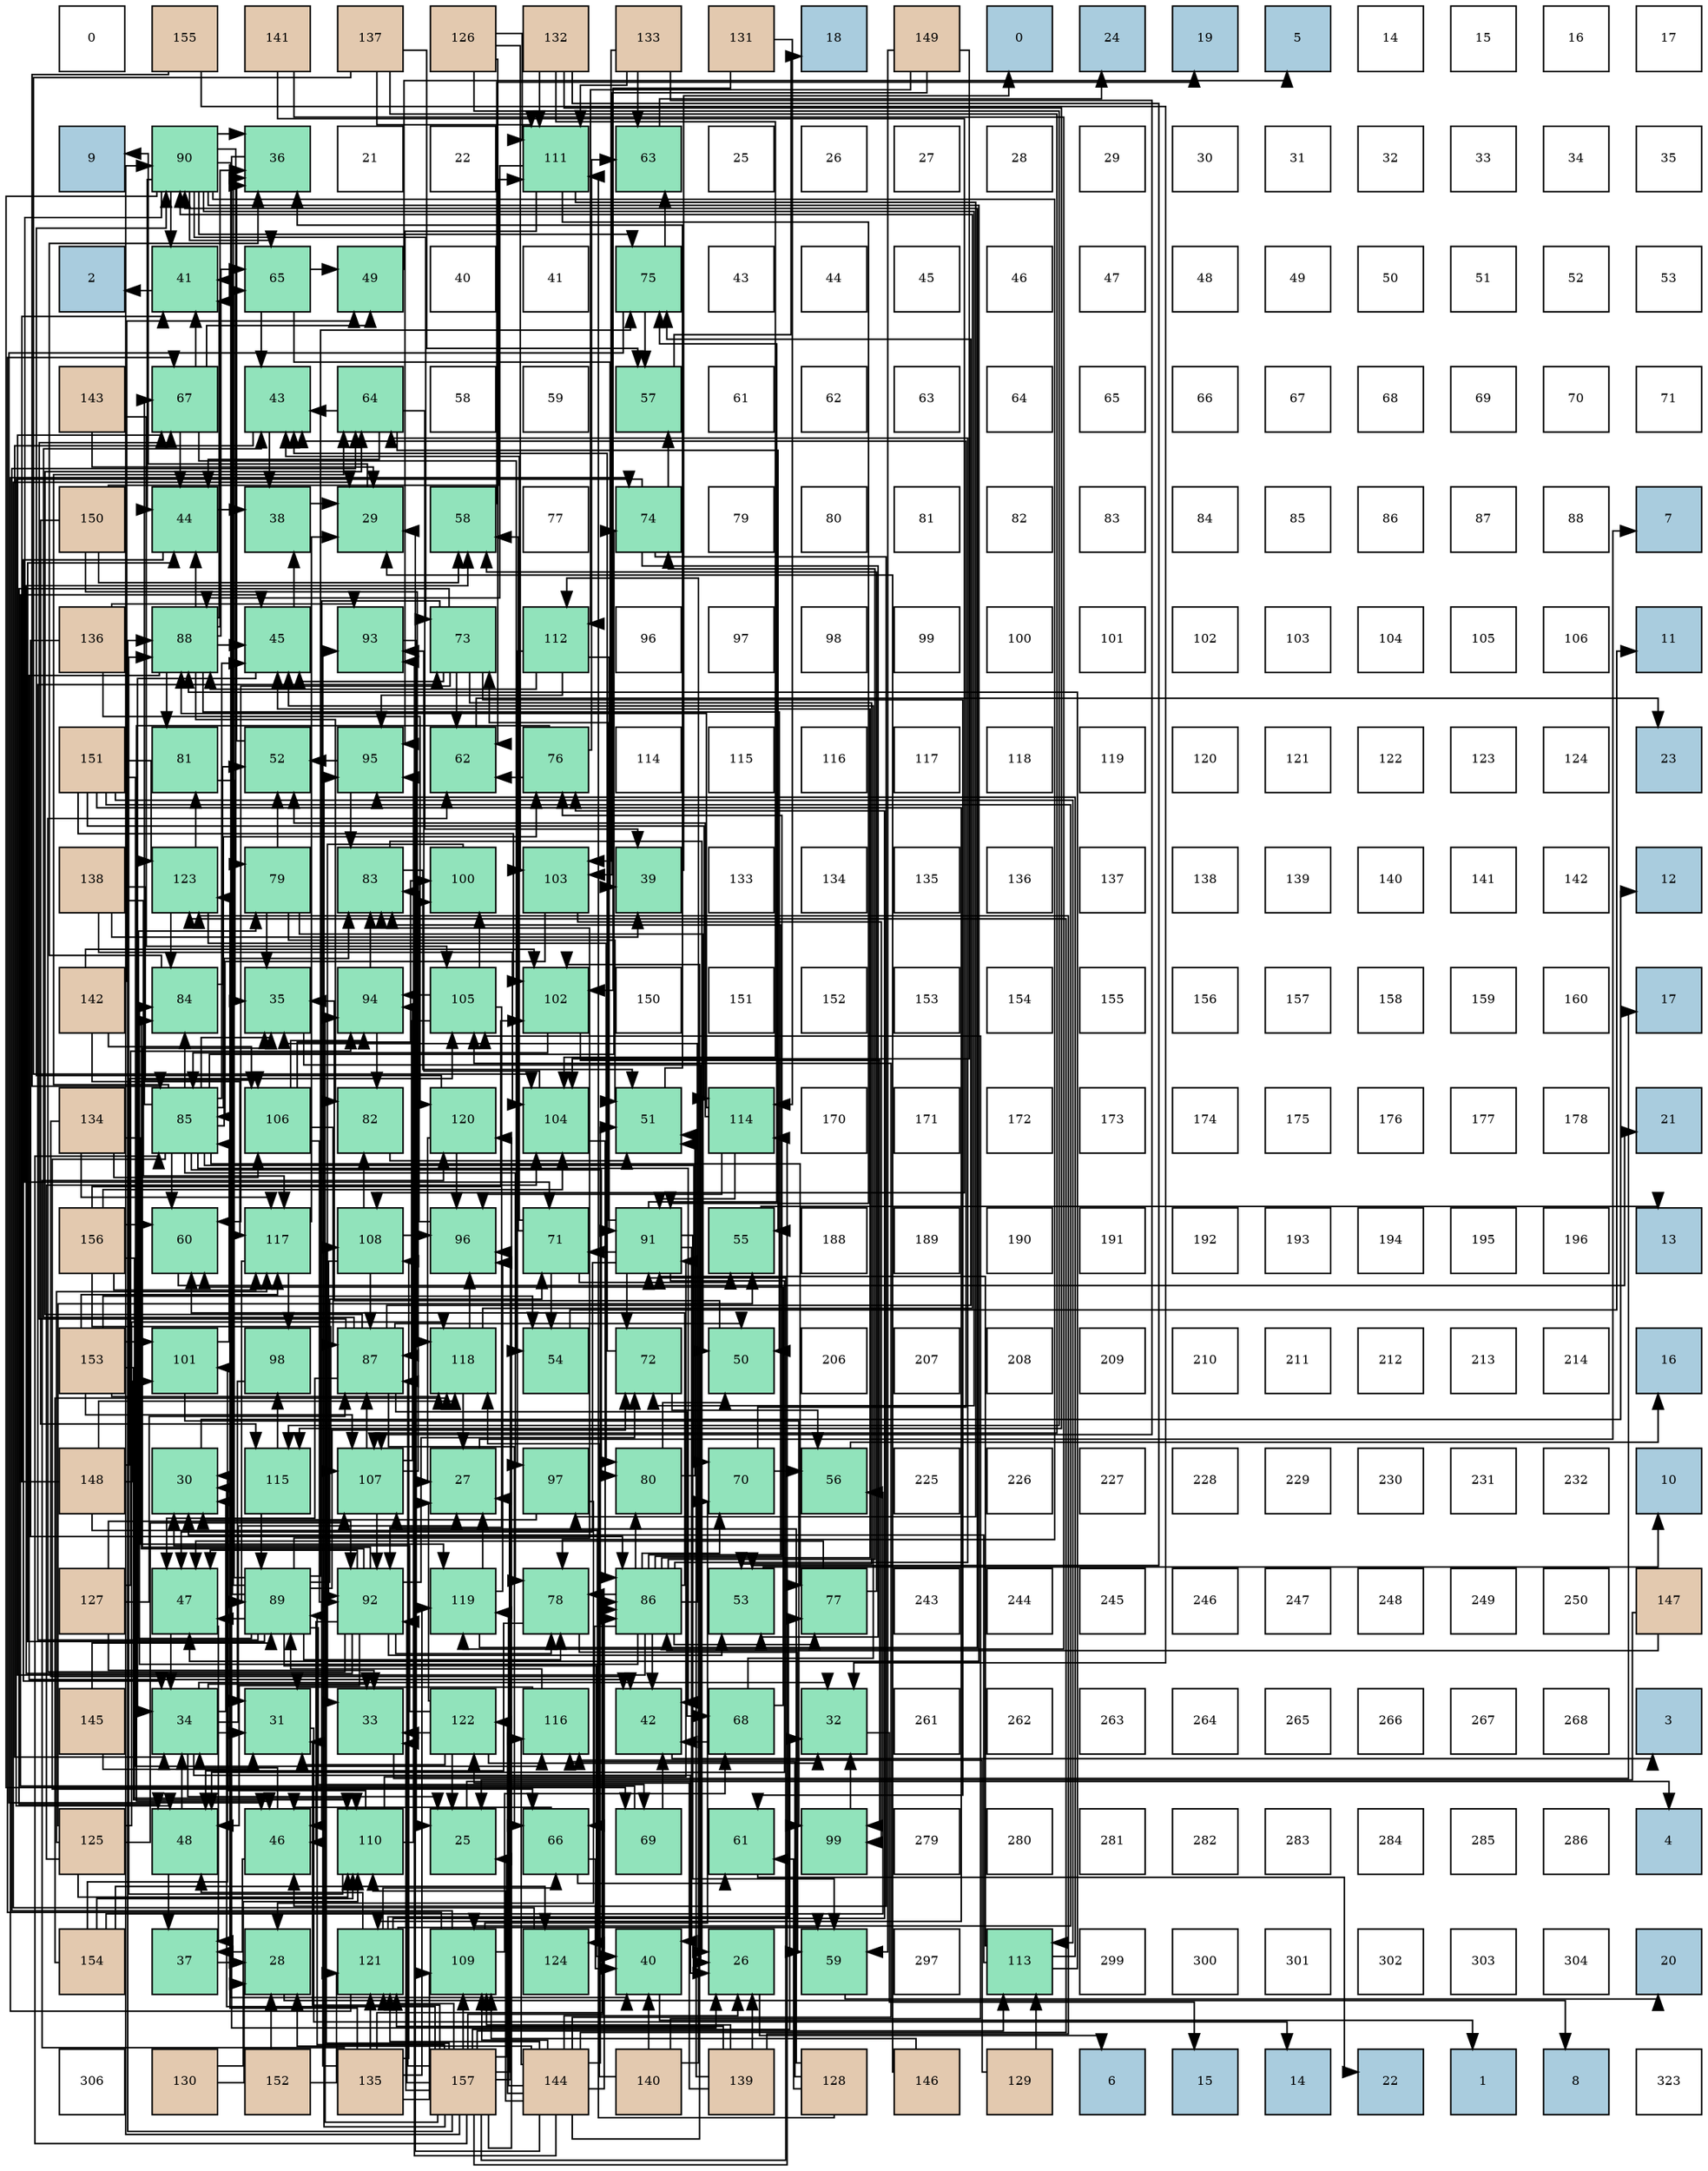 digraph layout{
 rankdir=TB;
 splines=ortho;
 node [style=filled shape=square fixedsize=true width=0.6];
0[label="0", fontsize=8, fillcolor="#ffffff"];
1[label="155", fontsize=8, fillcolor="#e3c9af"];
2[label="141", fontsize=8, fillcolor="#e3c9af"];
3[label="137", fontsize=8, fillcolor="#e3c9af"];
4[label="126", fontsize=8, fillcolor="#e3c9af"];
5[label="132", fontsize=8, fillcolor="#e3c9af"];
6[label="133", fontsize=8, fillcolor="#e3c9af"];
7[label="131", fontsize=8, fillcolor="#e3c9af"];
8[label="18", fontsize=8, fillcolor="#a9ccde"];
9[label="149", fontsize=8, fillcolor="#e3c9af"];
10[label="0", fontsize=8, fillcolor="#a9ccde"];
11[label="24", fontsize=8, fillcolor="#a9ccde"];
12[label="19", fontsize=8, fillcolor="#a9ccde"];
13[label="5", fontsize=8, fillcolor="#a9ccde"];
14[label="14", fontsize=8, fillcolor="#ffffff"];
15[label="15", fontsize=8, fillcolor="#ffffff"];
16[label="16", fontsize=8, fillcolor="#ffffff"];
17[label="17", fontsize=8, fillcolor="#ffffff"];
18[label="9", fontsize=8, fillcolor="#a9ccde"];
19[label="90", fontsize=8, fillcolor="#91e3bb"];
20[label="36", fontsize=8, fillcolor="#91e3bb"];
21[label="21", fontsize=8, fillcolor="#ffffff"];
22[label="22", fontsize=8, fillcolor="#ffffff"];
23[label="111", fontsize=8, fillcolor="#91e3bb"];
24[label="63", fontsize=8, fillcolor="#91e3bb"];
25[label="25", fontsize=8, fillcolor="#ffffff"];
26[label="26", fontsize=8, fillcolor="#ffffff"];
27[label="27", fontsize=8, fillcolor="#ffffff"];
28[label="28", fontsize=8, fillcolor="#ffffff"];
29[label="29", fontsize=8, fillcolor="#ffffff"];
30[label="30", fontsize=8, fillcolor="#ffffff"];
31[label="31", fontsize=8, fillcolor="#ffffff"];
32[label="32", fontsize=8, fillcolor="#ffffff"];
33[label="33", fontsize=8, fillcolor="#ffffff"];
34[label="34", fontsize=8, fillcolor="#ffffff"];
35[label="35", fontsize=8, fillcolor="#ffffff"];
36[label="2", fontsize=8, fillcolor="#a9ccde"];
37[label="41", fontsize=8, fillcolor="#91e3bb"];
38[label="65", fontsize=8, fillcolor="#91e3bb"];
39[label="49", fontsize=8, fillcolor="#91e3bb"];
40[label="40", fontsize=8, fillcolor="#ffffff"];
41[label="41", fontsize=8, fillcolor="#ffffff"];
42[label="75", fontsize=8, fillcolor="#91e3bb"];
43[label="43", fontsize=8, fillcolor="#ffffff"];
44[label="44", fontsize=8, fillcolor="#ffffff"];
45[label="45", fontsize=8, fillcolor="#ffffff"];
46[label="46", fontsize=8, fillcolor="#ffffff"];
47[label="47", fontsize=8, fillcolor="#ffffff"];
48[label="48", fontsize=8, fillcolor="#ffffff"];
49[label="49", fontsize=8, fillcolor="#ffffff"];
50[label="50", fontsize=8, fillcolor="#ffffff"];
51[label="51", fontsize=8, fillcolor="#ffffff"];
52[label="52", fontsize=8, fillcolor="#ffffff"];
53[label="53", fontsize=8, fillcolor="#ffffff"];
54[label="143", fontsize=8, fillcolor="#e3c9af"];
55[label="67", fontsize=8, fillcolor="#91e3bb"];
56[label="43", fontsize=8, fillcolor="#91e3bb"];
57[label="64", fontsize=8, fillcolor="#91e3bb"];
58[label="58", fontsize=8, fillcolor="#ffffff"];
59[label="59", fontsize=8, fillcolor="#ffffff"];
60[label="57", fontsize=8, fillcolor="#91e3bb"];
61[label="61", fontsize=8, fillcolor="#ffffff"];
62[label="62", fontsize=8, fillcolor="#ffffff"];
63[label="63", fontsize=8, fillcolor="#ffffff"];
64[label="64", fontsize=8, fillcolor="#ffffff"];
65[label="65", fontsize=8, fillcolor="#ffffff"];
66[label="66", fontsize=8, fillcolor="#ffffff"];
67[label="67", fontsize=8, fillcolor="#ffffff"];
68[label="68", fontsize=8, fillcolor="#ffffff"];
69[label="69", fontsize=8, fillcolor="#ffffff"];
70[label="70", fontsize=8, fillcolor="#ffffff"];
71[label="71", fontsize=8, fillcolor="#ffffff"];
72[label="150", fontsize=8, fillcolor="#e3c9af"];
73[label="44", fontsize=8, fillcolor="#91e3bb"];
74[label="38", fontsize=8, fillcolor="#91e3bb"];
75[label="29", fontsize=8, fillcolor="#91e3bb"];
76[label="58", fontsize=8, fillcolor="#91e3bb"];
77[label="77", fontsize=8, fillcolor="#ffffff"];
78[label="74", fontsize=8, fillcolor="#91e3bb"];
79[label="79", fontsize=8, fillcolor="#ffffff"];
80[label="80", fontsize=8, fillcolor="#ffffff"];
81[label="81", fontsize=8, fillcolor="#ffffff"];
82[label="82", fontsize=8, fillcolor="#ffffff"];
83[label="83", fontsize=8, fillcolor="#ffffff"];
84[label="84", fontsize=8, fillcolor="#ffffff"];
85[label="85", fontsize=8, fillcolor="#ffffff"];
86[label="86", fontsize=8, fillcolor="#ffffff"];
87[label="87", fontsize=8, fillcolor="#ffffff"];
88[label="88", fontsize=8, fillcolor="#ffffff"];
89[label="7", fontsize=8, fillcolor="#a9ccde"];
90[label="136", fontsize=8, fillcolor="#e3c9af"];
91[label="88", fontsize=8, fillcolor="#91e3bb"];
92[label="45", fontsize=8, fillcolor="#91e3bb"];
93[label="93", fontsize=8, fillcolor="#91e3bb"];
94[label="73", fontsize=8, fillcolor="#91e3bb"];
95[label="112", fontsize=8, fillcolor="#91e3bb"];
96[label="96", fontsize=8, fillcolor="#ffffff"];
97[label="97", fontsize=8, fillcolor="#ffffff"];
98[label="98", fontsize=8, fillcolor="#ffffff"];
99[label="99", fontsize=8, fillcolor="#ffffff"];
100[label="100", fontsize=8, fillcolor="#ffffff"];
101[label="101", fontsize=8, fillcolor="#ffffff"];
102[label="102", fontsize=8, fillcolor="#ffffff"];
103[label="103", fontsize=8, fillcolor="#ffffff"];
104[label="104", fontsize=8, fillcolor="#ffffff"];
105[label="105", fontsize=8, fillcolor="#ffffff"];
106[label="106", fontsize=8, fillcolor="#ffffff"];
107[label="11", fontsize=8, fillcolor="#a9ccde"];
108[label="151", fontsize=8, fillcolor="#e3c9af"];
109[label="81", fontsize=8, fillcolor="#91e3bb"];
110[label="52", fontsize=8, fillcolor="#91e3bb"];
111[label="95", fontsize=8, fillcolor="#91e3bb"];
112[label="62", fontsize=8, fillcolor="#91e3bb"];
113[label="76", fontsize=8, fillcolor="#91e3bb"];
114[label="114", fontsize=8, fillcolor="#ffffff"];
115[label="115", fontsize=8, fillcolor="#ffffff"];
116[label="116", fontsize=8, fillcolor="#ffffff"];
117[label="117", fontsize=8, fillcolor="#ffffff"];
118[label="118", fontsize=8, fillcolor="#ffffff"];
119[label="119", fontsize=8, fillcolor="#ffffff"];
120[label="120", fontsize=8, fillcolor="#ffffff"];
121[label="121", fontsize=8, fillcolor="#ffffff"];
122[label="122", fontsize=8, fillcolor="#ffffff"];
123[label="123", fontsize=8, fillcolor="#ffffff"];
124[label="124", fontsize=8, fillcolor="#ffffff"];
125[label="23", fontsize=8, fillcolor="#a9ccde"];
126[label="138", fontsize=8, fillcolor="#e3c9af"];
127[label="123", fontsize=8, fillcolor="#91e3bb"];
128[label="79", fontsize=8, fillcolor="#91e3bb"];
129[label="83", fontsize=8, fillcolor="#91e3bb"];
130[label="100", fontsize=8, fillcolor="#91e3bb"];
131[label="103", fontsize=8, fillcolor="#91e3bb"];
132[label="39", fontsize=8, fillcolor="#91e3bb"];
133[label="133", fontsize=8, fillcolor="#ffffff"];
134[label="134", fontsize=8, fillcolor="#ffffff"];
135[label="135", fontsize=8, fillcolor="#ffffff"];
136[label="136", fontsize=8, fillcolor="#ffffff"];
137[label="137", fontsize=8, fillcolor="#ffffff"];
138[label="138", fontsize=8, fillcolor="#ffffff"];
139[label="139", fontsize=8, fillcolor="#ffffff"];
140[label="140", fontsize=8, fillcolor="#ffffff"];
141[label="141", fontsize=8, fillcolor="#ffffff"];
142[label="142", fontsize=8, fillcolor="#ffffff"];
143[label="12", fontsize=8, fillcolor="#a9ccde"];
144[label="142", fontsize=8, fillcolor="#e3c9af"];
145[label="84", fontsize=8, fillcolor="#91e3bb"];
146[label="35", fontsize=8, fillcolor="#91e3bb"];
147[label="94", fontsize=8, fillcolor="#91e3bb"];
148[label="105", fontsize=8, fillcolor="#91e3bb"];
149[label="102", fontsize=8, fillcolor="#91e3bb"];
150[label="150", fontsize=8, fillcolor="#ffffff"];
151[label="151", fontsize=8, fillcolor="#ffffff"];
152[label="152", fontsize=8, fillcolor="#ffffff"];
153[label="153", fontsize=8, fillcolor="#ffffff"];
154[label="154", fontsize=8, fillcolor="#ffffff"];
155[label="155", fontsize=8, fillcolor="#ffffff"];
156[label="156", fontsize=8, fillcolor="#ffffff"];
157[label="157", fontsize=8, fillcolor="#ffffff"];
158[label="158", fontsize=8, fillcolor="#ffffff"];
159[label="159", fontsize=8, fillcolor="#ffffff"];
160[label="160", fontsize=8, fillcolor="#ffffff"];
161[label="17", fontsize=8, fillcolor="#a9ccde"];
162[label="134", fontsize=8, fillcolor="#e3c9af"];
163[label="85", fontsize=8, fillcolor="#91e3bb"];
164[label="106", fontsize=8, fillcolor="#91e3bb"];
165[label="82", fontsize=8, fillcolor="#91e3bb"];
166[label="120", fontsize=8, fillcolor="#91e3bb"];
167[label="104", fontsize=8, fillcolor="#91e3bb"];
168[label="51", fontsize=8, fillcolor="#91e3bb"];
169[label="114", fontsize=8, fillcolor="#91e3bb"];
170[label="170", fontsize=8, fillcolor="#ffffff"];
171[label="171", fontsize=8, fillcolor="#ffffff"];
172[label="172", fontsize=8, fillcolor="#ffffff"];
173[label="173", fontsize=8, fillcolor="#ffffff"];
174[label="174", fontsize=8, fillcolor="#ffffff"];
175[label="175", fontsize=8, fillcolor="#ffffff"];
176[label="176", fontsize=8, fillcolor="#ffffff"];
177[label="177", fontsize=8, fillcolor="#ffffff"];
178[label="178", fontsize=8, fillcolor="#ffffff"];
179[label="21", fontsize=8, fillcolor="#a9ccde"];
180[label="156", fontsize=8, fillcolor="#e3c9af"];
181[label="60", fontsize=8, fillcolor="#91e3bb"];
182[label="117", fontsize=8, fillcolor="#91e3bb"];
183[label="108", fontsize=8, fillcolor="#91e3bb"];
184[label="96", fontsize=8, fillcolor="#91e3bb"];
185[label="71", fontsize=8, fillcolor="#91e3bb"];
186[label="91", fontsize=8, fillcolor="#91e3bb"];
187[label="55", fontsize=8, fillcolor="#91e3bb"];
188[label="188", fontsize=8, fillcolor="#ffffff"];
189[label="189", fontsize=8, fillcolor="#ffffff"];
190[label="190", fontsize=8, fillcolor="#ffffff"];
191[label="191", fontsize=8, fillcolor="#ffffff"];
192[label="192", fontsize=8, fillcolor="#ffffff"];
193[label="193", fontsize=8, fillcolor="#ffffff"];
194[label="194", fontsize=8, fillcolor="#ffffff"];
195[label="195", fontsize=8, fillcolor="#ffffff"];
196[label="196", fontsize=8, fillcolor="#ffffff"];
197[label="13", fontsize=8, fillcolor="#a9ccde"];
198[label="153", fontsize=8, fillcolor="#e3c9af"];
199[label="101", fontsize=8, fillcolor="#91e3bb"];
200[label="98", fontsize=8, fillcolor="#91e3bb"];
201[label="87", fontsize=8, fillcolor="#91e3bb"];
202[label="118", fontsize=8, fillcolor="#91e3bb"];
203[label="54", fontsize=8, fillcolor="#91e3bb"];
204[label="72", fontsize=8, fillcolor="#91e3bb"];
205[label="50", fontsize=8, fillcolor="#91e3bb"];
206[label="206", fontsize=8, fillcolor="#ffffff"];
207[label="207", fontsize=8, fillcolor="#ffffff"];
208[label="208", fontsize=8, fillcolor="#ffffff"];
209[label="209", fontsize=8, fillcolor="#ffffff"];
210[label="210", fontsize=8, fillcolor="#ffffff"];
211[label="211", fontsize=8, fillcolor="#ffffff"];
212[label="212", fontsize=8, fillcolor="#ffffff"];
213[label="213", fontsize=8, fillcolor="#ffffff"];
214[label="214", fontsize=8, fillcolor="#ffffff"];
215[label="16", fontsize=8, fillcolor="#a9ccde"];
216[label="148", fontsize=8, fillcolor="#e3c9af"];
217[label="30", fontsize=8, fillcolor="#91e3bb"];
218[label="115", fontsize=8, fillcolor="#91e3bb"];
219[label="107", fontsize=8, fillcolor="#91e3bb"];
220[label="27", fontsize=8, fillcolor="#91e3bb"];
221[label="97", fontsize=8, fillcolor="#91e3bb"];
222[label="80", fontsize=8, fillcolor="#91e3bb"];
223[label="70", fontsize=8, fillcolor="#91e3bb"];
224[label="56", fontsize=8, fillcolor="#91e3bb"];
225[label="225", fontsize=8, fillcolor="#ffffff"];
226[label="226", fontsize=8, fillcolor="#ffffff"];
227[label="227", fontsize=8, fillcolor="#ffffff"];
228[label="228", fontsize=8, fillcolor="#ffffff"];
229[label="229", fontsize=8, fillcolor="#ffffff"];
230[label="230", fontsize=8, fillcolor="#ffffff"];
231[label="231", fontsize=8, fillcolor="#ffffff"];
232[label="232", fontsize=8, fillcolor="#ffffff"];
233[label="10", fontsize=8, fillcolor="#a9ccde"];
234[label="127", fontsize=8, fillcolor="#e3c9af"];
235[label="47", fontsize=8, fillcolor="#91e3bb"];
236[label="89", fontsize=8, fillcolor="#91e3bb"];
237[label="92", fontsize=8, fillcolor="#91e3bb"];
238[label="119", fontsize=8, fillcolor="#91e3bb"];
239[label="78", fontsize=8, fillcolor="#91e3bb"];
240[label="86", fontsize=8, fillcolor="#91e3bb"];
241[label="53", fontsize=8, fillcolor="#91e3bb"];
242[label="77", fontsize=8, fillcolor="#91e3bb"];
243[label="243", fontsize=8, fillcolor="#ffffff"];
244[label="244", fontsize=8, fillcolor="#ffffff"];
245[label="245", fontsize=8, fillcolor="#ffffff"];
246[label="246", fontsize=8, fillcolor="#ffffff"];
247[label="247", fontsize=8, fillcolor="#ffffff"];
248[label="248", fontsize=8, fillcolor="#ffffff"];
249[label="249", fontsize=8, fillcolor="#ffffff"];
250[label="250", fontsize=8, fillcolor="#ffffff"];
251[label="147", fontsize=8, fillcolor="#e3c9af"];
252[label="145", fontsize=8, fillcolor="#e3c9af"];
253[label="34", fontsize=8, fillcolor="#91e3bb"];
254[label="31", fontsize=8, fillcolor="#91e3bb"];
255[label="33", fontsize=8, fillcolor="#91e3bb"];
256[label="122", fontsize=8, fillcolor="#91e3bb"];
257[label="116", fontsize=8, fillcolor="#91e3bb"];
258[label="42", fontsize=8, fillcolor="#91e3bb"];
259[label="68", fontsize=8, fillcolor="#91e3bb"];
260[label="32", fontsize=8, fillcolor="#91e3bb"];
261[label="261", fontsize=8, fillcolor="#ffffff"];
262[label="262", fontsize=8, fillcolor="#ffffff"];
263[label="263", fontsize=8, fillcolor="#ffffff"];
264[label="264", fontsize=8, fillcolor="#ffffff"];
265[label="265", fontsize=8, fillcolor="#ffffff"];
266[label="266", fontsize=8, fillcolor="#ffffff"];
267[label="267", fontsize=8, fillcolor="#ffffff"];
268[label="268", fontsize=8, fillcolor="#ffffff"];
269[label="3", fontsize=8, fillcolor="#a9ccde"];
270[label="125", fontsize=8, fillcolor="#e3c9af"];
271[label="48", fontsize=8, fillcolor="#91e3bb"];
272[label="46", fontsize=8, fillcolor="#91e3bb"];
273[label="110", fontsize=8, fillcolor="#91e3bb"];
274[label="25", fontsize=8, fillcolor="#91e3bb"];
275[label="66", fontsize=8, fillcolor="#91e3bb"];
276[label="69", fontsize=8, fillcolor="#91e3bb"];
277[label="61", fontsize=8, fillcolor="#91e3bb"];
278[label="99", fontsize=8, fillcolor="#91e3bb"];
279[label="279", fontsize=8, fillcolor="#ffffff"];
280[label="280", fontsize=8, fillcolor="#ffffff"];
281[label="281", fontsize=8, fillcolor="#ffffff"];
282[label="282", fontsize=8, fillcolor="#ffffff"];
283[label="283", fontsize=8, fillcolor="#ffffff"];
284[label="284", fontsize=8, fillcolor="#ffffff"];
285[label="285", fontsize=8, fillcolor="#ffffff"];
286[label="286", fontsize=8, fillcolor="#ffffff"];
287[label="4", fontsize=8, fillcolor="#a9ccde"];
288[label="154", fontsize=8, fillcolor="#e3c9af"];
289[label="37", fontsize=8, fillcolor="#91e3bb"];
290[label="28", fontsize=8, fillcolor="#91e3bb"];
291[label="121", fontsize=8, fillcolor="#91e3bb"];
292[label="109", fontsize=8, fillcolor="#91e3bb"];
293[label="124", fontsize=8, fillcolor="#91e3bb"];
294[label="40", fontsize=8, fillcolor="#91e3bb"];
295[label="26", fontsize=8, fillcolor="#91e3bb"];
296[label="59", fontsize=8, fillcolor="#91e3bb"];
297[label="297", fontsize=8, fillcolor="#ffffff"];
298[label="113", fontsize=8, fillcolor="#91e3bb"];
299[label="299", fontsize=8, fillcolor="#ffffff"];
300[label="300", fontsize=8, fillcolor="#ffffff"];
301[label="301", fontsize=8, fillcolor="#ffffff"];
302[label="302", fontsize=8, fillcolor="#ffffff"];
303[label="303", fontsize=8, fillcolor="#ffffff"];
304[label="304", fontsize=8, fillcolor="#ffffff"];
305[label="20", fontsize=8, fillcolor="#a9ccde"];
306[label="306", fontsize=8, fillcolor="#ffffff"];
307[label="130", fontsize=8, fillcolor="#e3c9af"];
308[label="152", fontsize=8, fillcolor="#e3c9af"];
309[label="135", fontsize=8, fillcolor="#e3c9af"];
310[label="157", fontsize=8, fillcolor="#e3c9af"];
311[label="144", fontsize=8, fillcolor="#e3c9af"];
312[label="140", fontsize=8, fillcolor="#e3c9af"];
313[label="139", fontsize=8, fillcolor="#e3c9af"];
314[label="128", fontsize=8, fillcolor="#e3c9af"];
315[label="146", fontsize=8, fillcolor="#e3c9af"];
316[label="129", fontsize=8, fillcolor="#e3c9af"];
317[label="6", fontsize=8, fillcolor="#a9ccde"];
318[label="15", fontsize=8, fillcolor="#a9ccde"];
319[label="14", fontsize=8, fillcolor="#a9ccde"];
320[label="22", fontsize=8, fillcolor="#a9ccde"];
321[label="1", fontsize=8, fillcolor="#a9ccde"];
322[label="8", fontsize=8, fillcolor="#a9ccde"];
323[label="323", fontsize=8, fillcolor="#ffffff"];
edge [constraint=false, style=vis];274 -> 287;
295 -> 317;
220 -> 89;
290 -> 322;
75 -> 18;
217 -> 143;
254 -> 319;
260 -> 318;
255 -> 161;
253 -> 274;
253 -> 295;
253 -> 220;
253 -> 217;
253 -> 254;
253 -> 260;
253 -> 255;
146 -> 295;
20 -> 295;
289 -> 290;
74 -> 75;
132 -> 10;
294 -> 321;
37 -> 36;
258 -> 269;
56 -> 253;
56 -> 74;
73 -> 253;
73 -> 74;
92 -> 253;
92 -> 74;
272 -> 253;
272 -> 289;
235 -> 253;
235 -> 289;
271 -> 253;
271 -> 289;
39 -> 13;
205 -> 146;
168 -> 20;
110 -> 20;
241 -> 233;
203 -> 107;
187 -> 197;
224 -> 215;
60 -> 8;
76 -> 12;
296 -> 305;
181 -> 179;
277 -> 320;
112 -> 125;
24 -> 11;
57 -> 132;
57 -> 56;
57 -> 73;
57 -> 187;
38 -> 132;
38 -> 56;
38 -> 39;
275 -> 294;
275 -> 272;
275 -> 277;
55 -> 37;
55 -> 73;
55 -> 39;
55 -> 203;
259 -> 258;
259 -> 92;
259 -> 181;
276 -> 258;
276 -> 92;
223 -> 56;
223 -> 224;
185 -> 56;
185 -> 203;
185 -> 187;
185 -> 76;
204 -> 56;
204 -> 224;
94 -> 92;
94 -> 272;
94 -> 271;
94 -> 241;
94 -> 181;
94 -> 277;
94 -> 112;
78 -> 272;
78 -> 271;
78 -> 241;
78 -> 60;
42 -> 272;
42 -> 60;
42 -> 24;
113 -> 272;
113 -> 112;
113 -> 24;
242 -> 235;
242 -> 76;
239 -> 271;
239 -> 296;
128 -> 146;
128 -> 205;
128 -> 168;
128 -> 110;
222 -> 205;
222 -> 168;
109 -> 146;
165 -> 168;
129 -> 295;
129 -> 168;
145 -> 20;
145 -> 110;
163 -> 146;
163 -> 258;
163 -> 92;
163 -> 181;
163 -> 57;
163 -> 275;
163 -> 55;
163 -> 223;
163 -> 78;
163 -> 113;
163 -> 242;
163 -> 239;
163 -> 222;
163 -> 129;
163 -> 145;
240 -> 146;
240 -> 258;
240 -> 92;
240 -> 181;
240 -> 57;
240 -> 275;
240 -> 55;
240 -> 223;
240 -> 78;
240 -> 113;
240 -> 242;
240 -> 239;
240 -> 222;
240 -> 129;
240 -> 145;
201 -> 56;
201 -> 235;
201 -> 205;
201 -> 57;
201 -> 275;
201 -> 55;
201 -> 259;
201 -> 42;
91 -> 20;
91 -> 37;
91 -> 258;
91 -> 73;
91 -> 92;
91 -> 205;
91 -> 38;
91 -> 109;
91 -> 165;
236 -> 20;
236 -> 294;
236 -> 37;
236 -> 73;
236 -> 235;
236 -> 38;
236 -> 276;
236 -> 185;
236 -> 204;
236 -> 94;
236 -> 42;
236 -> 239;
236 -> 128;
236 -> 129;
19 -> 20;
19 -> 294;
19 -> 37;
19 -> 73;
19 -> 235;
19 -> 38;
19 -> 276;
19 -> 185;
19 -> 204;
19 -> 94;
19 -> 42;
19 -> 239;
19 -> 128;
186 -> 294;
186 -> 235;
186 -> 271;
186 -> 296;
186 -> 185;
186 -> 204;
186 -> 94;
186 -> 42;
237 -> 146;
237 -> 272;
237 -> 235;
237 -> 271;
237 -> 241;
237 -> 76;
237 -> 112;
237 -> 204;
237 -> 239;
237 -> 145;
93 -> 274;
147 -> 165;
147 -> 129;
111 -> 110;
111 -> 129;
184 -> 129;
221 -> 290;
221 -> 217;
200 -> 254;
278 -> 260;
130 -> 255;
199 -> 163;
199 -> 278;
149 -> 163;
149 -> 278;
131 -> 163;
131 -> 278;
167 -> 240;
167 -> 93;
148 -> 201;
148 -> 237;
148 -> 147;
148 -> 130;
164 -> 201;
164 -> 237;
164 -> 147;
164 -> 130;
219 -> 201;
219 -> 237;
219 -> 147;
219 -> 130;
183 -> 165;
183 -> 201;
183 -> 237;
183 -> 184;
292 -> 57;
292 -> 55;
292 -> 259;
292 -> 223;
273 -> 217;
273 -> 91;
273 -> 186;
273 -> 111;
23 -> 91;
23 -> 186;
23 -> 111;
23 -> 221;
95 -> 91;
95 -> 186;
95 -> 111;
95 -> 221;
298 -> 217;
298 -> 91;
298 -> 186;
298 -> 111;
169 -> 110;
169 -> 91;
169 -> 186;
169 -> 184;
218 -> 236;
218 -> 200;
257 -> 254;
257 -> 236;
182 -> 75;
182 -> 236;
182 -> 200;
202 -> 220;
202 -> 19;
202 -> 184;
238 -> 220;
238 -> 19;
238 -> 184;
166 -> 220;
166 -> 19;
166 -> 184;
291 -> 271;
291 -> 296;
291 -> 275;
291 -> 78;
291 -> 113;
291 -> 242;
256 -> 274;
256 -> 220;
256 -> 217;
256 -> 254;
256 -> 260;
256 -> 255;
127 -> 222;
127 -> 109;
127 -> 145;
293 -> 75;
270 -> 187;
270 -> 167;
270 -> 219;
270 -> 273;
270 -> 182;
270 -> 202;
4 -> 112;
4 -> 131;
4 -> 23;
4 -> 218;
234 -> 255;
234 -> 201;
234 -> 237;
234 -> 147;
314 -> 277;
314 -> 219;
314 -> 23;
314 -> 257;
316 -> 298;
316 -> 257;
307 -> 290;
307 -> 273;
7 -> 149;
7 -> 169;
5 -> 241;
5 -> 167;
5 -> 23;
5 -> 218;
6 -> 24;
6 -> 131;
6 -> 219;
6 -> 23;
162 -> 258;
162 -> 164;
162 -> 182;
162 -> 238;
309 -> 240;
309 -> 93;
309 -> 183;
309 -> 292;
309 -> 238;
309 -> 166;
309 -> 291;
309 -> 127;
90 -> 240;
90 -> 93;
90 -> 166;
3 -> 60;
3 -> 167;
3 -> 219;
3 -> 23;
126 -> 132;
126 -> 167;
126 -> 164;
126 -> 182;
313 -> 295;
313 -> 168;
313 -> 292;
313 -> 291;
313 -> 256;
313 -> 127;
312 -> 294;
312 -> 148;
312 -> 95;
312 -> 202;
2 -> 183;
2 -> 238;
144 -> 39;
144 -> 149;
144 -> 164;
144 -> 182;
54 -> 75;
54 -> 148;
311 -> 295;
311 -> 290;
311 -> 75;
311 -> 168;
311 -> 240;
311 -> 93;
311 -> 149;
311 -> 148;
311 -> 292;
311 -> 273;
311 -> 257;
311 -> 238;
311 -> 291;
311 -> 256;
311 -> 127;
252 -> 254;
252 -> 236;
315 -> 75;
315 -> 292;
251 -> 274;
251 -> 240;
216 -> 37;
216 -> 199;
216 -> 148;
216 -> 202;
216 -> 293;
9 -> 296;
9 -> 131;
9 -> 167;
9 -> 95;
72 -> 76;
72 -> 23;
72 -> 218;
72 -> 202;
108 -> 149;
108 -> 292;
108 -> 298;
108 -> 169;
108 -> 257;
108 -> 291;
108 -> 127;
308 -> 290;
308 -> 291;
198 -> 203;
198 -> 199;
198 -> 219;
198 -> 273;
198 -> 182;
198 -> 202;
288 -> 224;
288 -> 199;
288 -> 273;
288 -> 202;
288 -> 293;
1 -> 260;
1 -> 163;
180 -> 181;
180 -> 149;
180 -> 167;
180 -> 219;
180 -> 273;
180 -> 182;
310 -> 274;
310 -> 220;
310 -> 217;
310 -> 254;
310 -> 260;
310 -> 255;
310 -> 163;
310 -> 240;
310 -> 201;
310 -> 91;
310 -> 236;
310 -> 19;
310 -> 186;
310 -> 237;
310 -> 147;
310 -> 111;
310 -> 184;
310 -> 183;
310 -> 292;
310 -> 298;
310 -> 169;
310 -> 166;
310 -> 291;
edge [constraint=true, style=invis];
0 -> 18 -> 36 -> 54 -> 72 -> 90 -> 108 -> 126 -> 144 -> 162 -> 180 -> 198 -> 216 -> 234 -> 252 -> 270 -> 288 -> 306;
1 -> 19 -> 37 -> 55 -> 73 -> 91 -> 109 -> 127 -> 145 -> 163 -> 181 -> 199 -> 217 -> 235 -> 253 -> 271 -> 289 -> 307;
2 -> 20 -> 38 -> 56 -> 74 -> 92 -> 110 -> 128 -> 146 -> 164 -> 182 -> 200 -> 218 -> 236 -> 254 -> 272 -> 290 -> 308;
3 -> 21 -> 39 -> 57 -> 75 -> 93 -> 111 -> 129 -> 147 -> 165 -> 183 -> 201 -> 219 -> 237 -> 255 -> 273 -> 291 -> 309;
4 -> 22 -> 40 -> 58 -> 76 -> 94 -> 112 -> 130 -> 148 -> 166 -> 184 -> 202 -> 220 -> 238 -> 256 -> 274 -> 292 -> 310;
5 -> 23 -> 41 -> 59 -> 77 -> 95 -> 113 -> 131 -> 149 -> 167 -> 185 -> 203 -> 221 -> 239 -> 257 -> 275 -> 293 -> 311;
6 -> 24 -> 42 -> 60 -> 78 -> 96 -> 114 -> 132 -> 150 -> 168 -> 186 -> 204 -> 222 -> 240 -> 258 -> 276 -> 294 -> 312;
7 -> 25 -> 43 -> 61 -> 79 -> 97 -> 115 -> 133 -> 151 -> 169 -> 187 -> 205 -> 223 -> 241 -> 259 -> 277 -> 295 -> 313;
8 -> 26 -> 44 -> 62 -> 80 -> 98 -> 116 -> 134 -> 152 -> 170 -> 188 -> 206 -> 224 -> 242 -> 260 -> 278 -> 296 -> 314;
9 -> 27 -> 45 -> 63 -> 81 -> 99 -> 117 -> 135 -> 153 -> 171 -> 189 -> 207 -> 225 -> 243 -> 261 -> 279 -> 297 -> 315;
10 -> 28 -> 46 -> 64 -> 82 -> 100 -> 118 -> 136 -> 154 -> 172 -> 190 -> 208 -> 226 -> 244 -> 262 -> 280 -> 298 -> 316;
11 -> 29 -> 47 -> 65 -> 83 -> 101 -> 119 -> 137 -> 155 -> 173 -> 191 -> 209 -> 227 -> 245 -> 263 -> 281 -> 299 -> 317;
12 -> 30 -> 48 -> 66 -> 84 -> 102 -> 120 -> 138 -> 156 -> 174 -> 192 -> 210 -> 228 -> 246 -> 264 -> 282 -> 300 -> 318;
13 -> 31 -> 49 -> 67 -> 85 -> 103 -> 121 -> 139 -> 157 -> 175 -> 193 -> 211 -> 229 -> 247 -> 265 -> 283 -> 301 -> 319;
14 -> 32 -> 50 -> 68 -> 86 -> 104 -> 122 -> 140 -> 158 -> 176 -> 194 -> 212 -> 230 -> 248 -> 266 -> 284 -> 302 -> 320;
15 -> 33 -> 51 -> 69 -> 87 -> 105 -> 123 -> 141 -> 159 -> 177 -> 195 -> 213 -> 231 -> 249 -> 267 -> 285 -> 303 -> 321;
16 -> 34 -> 52 -> 70 -> 88 -> 106 -> 124 -> 142 -> 160 -> 178 -> 196 -> 214 -> 232 -> 250 -> 268 -> 286 -> 304 -> 322;
17 -> 35 -> 53 -> 71 -> 89 -> 107 -> 125 -> 143 -> 161 -> 179 -> 197 -> 215 -> 233 -> 251 -> 269 -> 287 -> 305 -> 323;
rank = same {0 -> 1 -> 2 -> 3 -> 4 -> 5 -> 6 -> 7 -> 8 -> 9 -> 10 -> 11 -> 12 -> 13 -> 14 -> 15 -> 16 -> 17};
rank = same {18 -> 19 -> 20 -> 21 -> 22 -> 23 -> 24 -> 25 -> 26 -> 27 -> 28 -> 29 -> 30 -> 31 -> 32 -> 33 -> 34 -> 35};
rank = same {36 -> 37 -> 38 -> 39 -> 40 -> 41 -> 42 -> 43 -> 44 -> 45 -> 46 -> 47 -> 48 -> 49 -> 50 -> 51 -> 52 -> 53};
rank = same {54 -> 55 -> 56 -> 57 -> 58 -> 59 -> 60 -> 61 -> 62 -> 63 -> 64 -> 65 -> 66 -> 67 -> 68 -> 69 -> 70 -> 71};
rank = same {72 -> 73 -> 74 -> 75 -> 76 -> 77 -> 78 -> 79 -> 80 -> 81 -> 82 -> 83 -> 84 -> 85 -> 86 -> 87 -> 88 -> 89};
rank = same {90 -> 91 -> 92 -> 93 -> 94 -> 95 -> 96 -> 97 -> 98 -> 99 -> 100 -> 101 -> 102 -> 103 -> 104 -> 105 -> 106 -> 107};
rank = same {108 -> 109 -> 110 -> 111 -> 112 -> 113 -> 114 -> 115 -> 116 -> 117 -> 118 -> 119 -> 120 -> 121 -> 122 -> 123 -> 124 -> 125};
rank = same {126 -> 127 -> 128 -> 129 -> 130 -> 131 -> 132 -> 133 -> 134 -> 135 -> 136 -> 137 -> 138 -> 139 -> 140 -> 141 -> 142 -> 143};
rank = same {144 -> 145 -> 146 -> 147 -> 148 -> 149 -> 150 -> 151 -> 152 -> 153 -> 154 -> 155 -> 156 -> 157 -> 158 -> 159 -> 160 -> 161};
rank = same {162 -> 163 -> 164 -> 165 -> 166 -> 167 -> 168 -> 169 -> 170 -> 171 -> 172 -> 173 -> 174 -> 175 -> 176 -> 177 -> 178 -> 179};
rank = same {180 -> 181 -> 182 -> 183 -> 184 -> 185 -> 186 -> 187 -> 188 -> 189 -> 190 -> 191 -> 192 -> 193 -> 194 -> 195 -> 196 -> 197};
rank = same {198 -> 199 -> 200 -> 201 -> 202 -> 203 -> 204 -> 205 -> 206 -> 207 -> 208 -> 209 -> 210 -> 211 -> 212 -> 213 -> 214 -> 215};
rank = same {216 -> 217 -> 218 -> 219 -> 220 -> 221 -> 222 -> 223 -> 224 -> 225 -> 226 -> 227 -> 228 -> 229 -> 230 -> 231 -> 232 -> 233};
rank = same {234 -> 235 -> 236 -> 237 -> 238 -> 239 -> 240 -> 241 -> 242 -> 243 -> 244 -> 245 -> 246 -> 247 -> 248 -> 249 -> 250 -> 251};
rank = same {252 -> 253 -> 254 -> 255 -> 256 -> 257 -> 258 -> 259 -> 260 -> 261 -> 262 -> 263 -> 264 -> 265 -> 266 -> 267 -> 268 -> 269};
rank = same {270 -> 271 -> 272 -> 273 -> 274 -> 275 -> 276 -> 277 -> 278 -> 279 -> 280 -> 281 -> 282 -> 283 -> 284 -> 285 -> 286 -> 287};
rank = same {288 -> 289 -> 290 -> 291 -> 292 -> 293 -> 294 -> 295 -> 296 -> 297 -> 298 -> 299 -> 300 -> 301 -> 302 -> 303 -> 304 -> 305};
rank = same {306 -> 307 -> 308 -> 309 -> 310 -> 311 -> 312 -> 313 -> 314 -> 315 -> 316 -> 317 -> 318 -> 319 -> 320 -> 321 -> 322 -> 323};
}